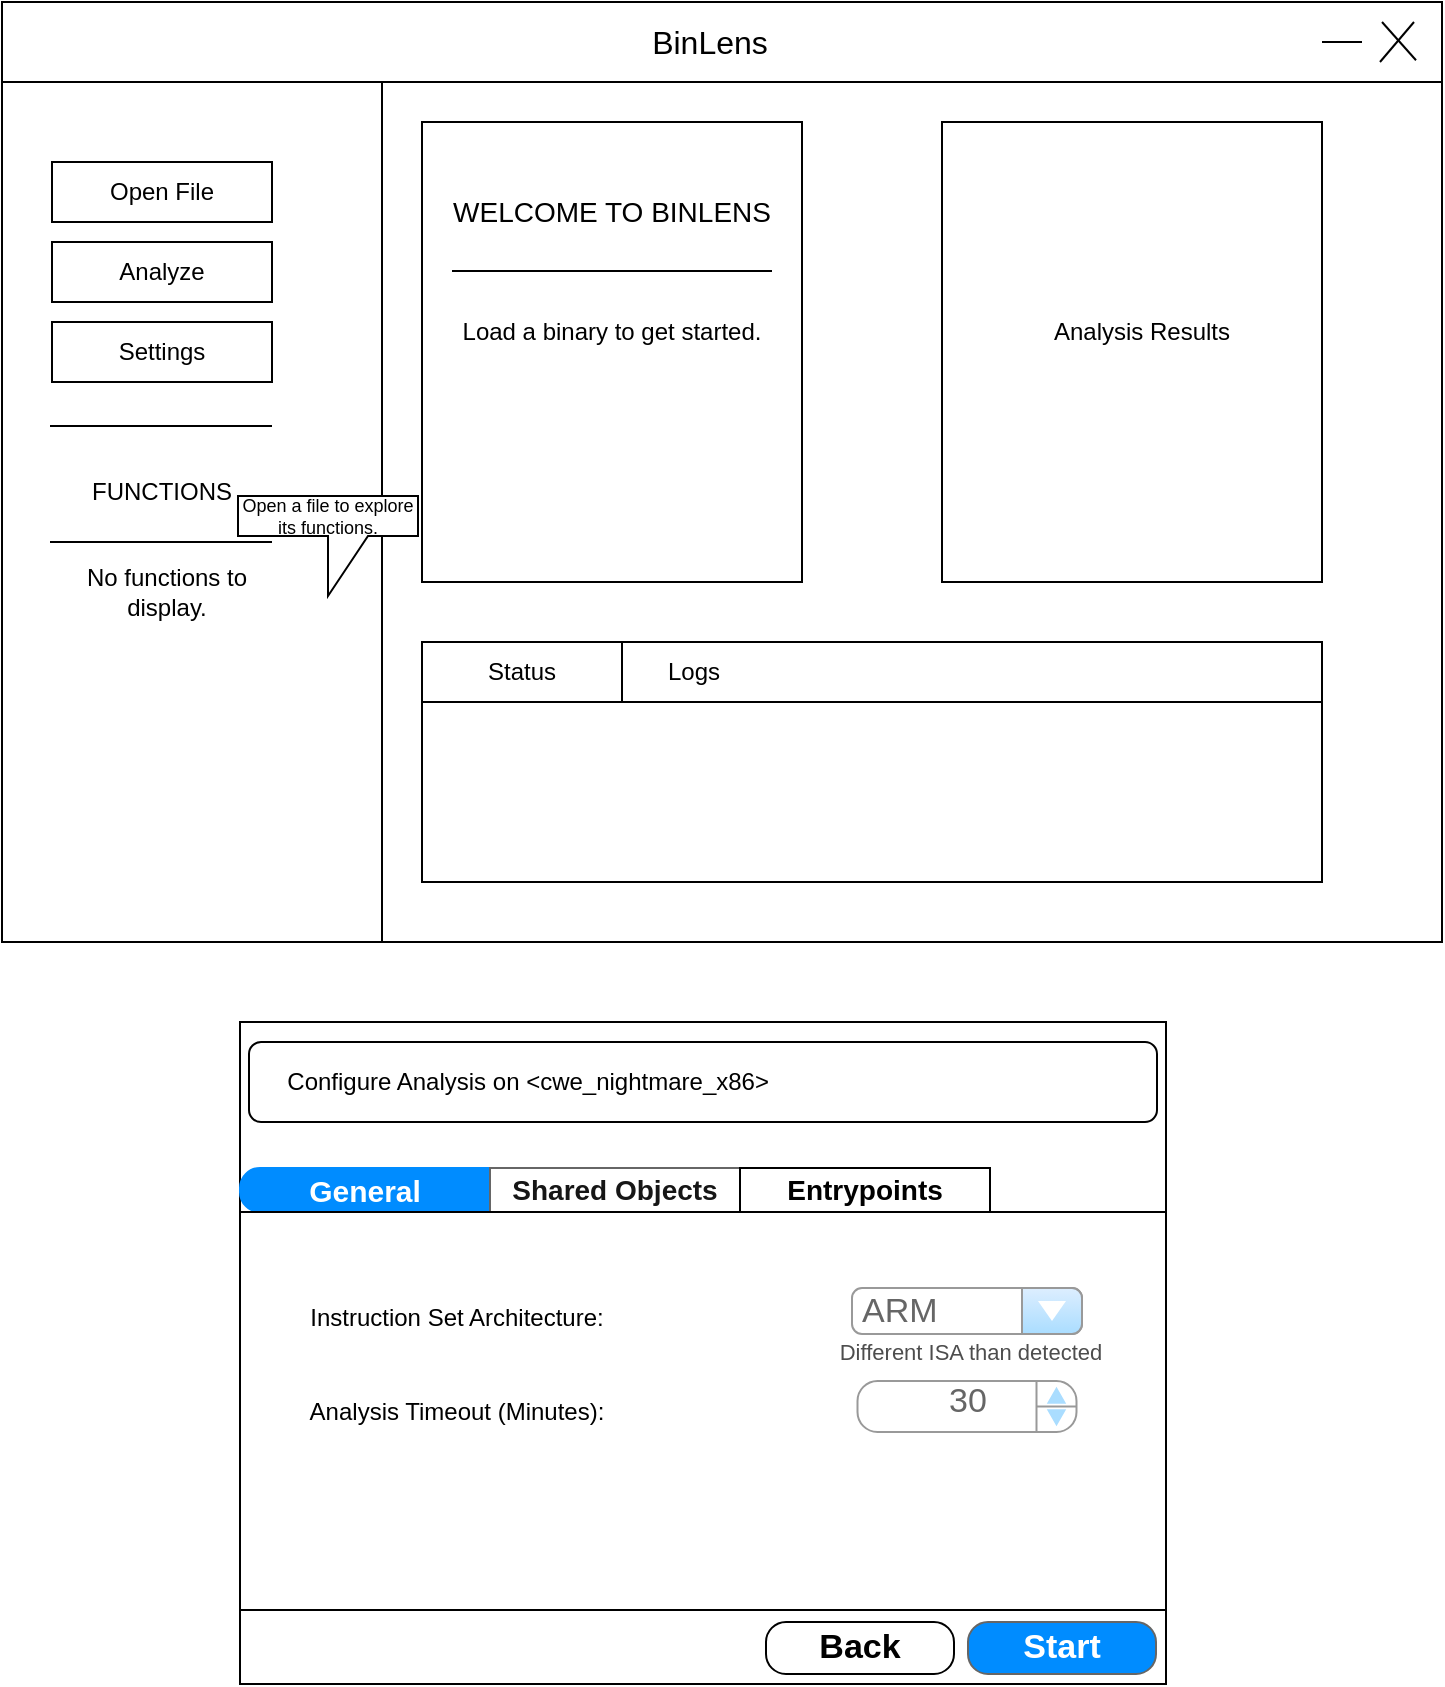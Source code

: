 <mxfile version="26.2.8">
  <diagram id="C5RBs43oDa-KdzZeNtuy" name="Page-1">
    <mxGraphModel dx="998" dy="624" grid="0" gridSize="10" guides="1" tooltips="1" connect="1" arrows="1" fold="1" page="1" pageScale="1" pageWidth="827" pageHeight="1169" math="0" shadow="0">
      <root>
        <mxCell id="WIyWlLk6GJQsqaUBKTNV-0" />
        <mxCell id="WIyWlLk6GJQsqaUBKTNV-1" parent="WIyWlLk6GJQsqaUBKTNV-0" />
        <mxCell id="zRiNowk44RKucs-n3Oza-0" value="" style="rounded=0;whiteSpace=wrap;html=1;" vertex="1" parent="WIyWlLk6GJQsqaUBKTNV-1">
          <mxGeometry x="60" y="90" width="720" height="470" as="geometry" />
        </mxCell>
        <mxCell id="zRiNowk44RKucs-n3Oza-2" value="" style="rounded=0;whiteSpace=wrap;html=1;" vertex="1" parent="WIyWlLk6GJQsqaUBKTNV-1">
          <mxGeometry x="60" y="90" width="720" height="40" as="geometry" />
        </mxCell>
        <mxCell id="zRiNowk44RKucs-n3Oza-3" value="BinLens" style="text;html=1;align=center;verticalAlign=middle;whiteSpace=wrap;rounded=0;fontSize=16;" vertex="1" parent="WIyWlLk6GJQsqaUBKTNV-1">
          <mxGeometry x="376" y="95" width="76" height="30" as="geometry" />
        </mxCell>
        <mxCell id="zRiNowk44RKucs-n3Oza-5" value="" style="swimlane;startSize=0;" vertex="1" parent="WIyWlLk6GJQsqaUBKTNV-1">
          <mxGeometry x="60" y="130" width="190" height="430" as="geometry" />
        </mxCell>
        <mxCell id="zRiNowk44RKucs-n3Oza-6" value="Open File" style="rounded=0;whiteSpace=wrap;html=1;" vertex="1" parent="zRiNowk44RKucs-n3Oza-5">
          <mxGeometry x="25" y="40" width="110" height="30" as="geometry" />
        </mxCell>
        <mxCell id="zRiNowk44RKucs-n3Oza-15" value="" style="endArrow=none;html=1;rounded=0;" edge="1" parent="zRiNowk44RKucs-n3Oza-5">
          <mxGeometry width="50" height="50" relative="1" as="geometry">
            <mxPoint x="135" y="172" as="sourcePoint" />
            <mxPoint x="24" y="172" as="targetPoint" />
          </mxGeometry>
        </mxCell>
        <mxCell id="zRiNowk44RKucs-n3Oza-19" value="FUNCTIONS" style="text;html=1;align=center;verticalAlign=middle;whiteSpace=wrap;rounded=0;" vertex="1" parent="zRiNowk44RKucs-n3Oza-5">
          <mxGeometry x="50" y="190" width="60" height="30" as="geometry" />
        </mxCell>
        <mxCell id="zRiNowk44RKucs-n3Oza-43" value="Open a file to explore its functions." style="shape=callout;whiteSpace=wrap;html=1;perimeter=calloutPerimeter;fontSize=9;" vertex="1" parent="zRiNowk44RKucs-n3Oza-5">
          <mxGeometry x="118" y="207" width="90" height="50" as="geometry" />
        </mxCell>
        <mxCell id="zRiNowk44RKucs-n3Oza-20" value="" style="endArrow=none;html=1;rounded=0;" edge="1" parent="zRiNowk44RKucs-n3Oza-5">
          <mxGeometry width="50" height="50" relative="1" as="geometry">
            <mxPoint x="135" y="230" as="sourcePoint" />
            <mxPoint x="24" y="230" as="targetPoint" />
          </mxGeometry>
        </mxCell>
        <mxCell id="zRiNowk44RKucs-n3Oza-42" value="No functions to display." style="text;html=1;align=center;verticalAlign=middle;whiteSpace=wrap;rounded=0;" vertex="1" parent="zRiNowk44RKucs-n3Oza-5">
          <mxGeometry x="25" y="240" width="115" height="30" as="geometry" />
        </mxCell>
        <mxCell id="zRiNowk44RKucs-n3Oza-9" value="Analyze" style="rounded=0;whiteSpace=wrap;html=1;" vertex="1" parent="WIyWlLk6GJQsqaUBKTNV-1">
          <mxGeometry x="85" y="210" width="110" height="30" as="geometry" />
        </mxCell>
        <mxCell id="zRiNowk44RKucs-n3Oza-11" value="Settings" style="rounded=0;whiteSpace=wrap;html=1;" vertex="1" parent="WIyWlLk6GJQsqaUBKTNV-1">
          <mxGeometry x="85" y="250" width="110" height="30" as="geometry" />
        </mxCell>
        <mxCell id="zRiNowk44RKucs-n3Oza-26" value="" style="rounded=0;whiteSpace=wrap;html=1;" vertex="1" parent="WIyWlLk6GJQsqaUBKTNV-1">
          <mxGeometry x="270" y="150" width="190" height="230" as="geometry" />
        </mxCell>
        <mxCell id="zRiNowk44RKucs-n3Oza-23" value="WELCOME TO BINLENS" style="text;html=1;align=center;verticalAlign=middle;whiteSpace=wrap;rounded=0;fontSize=14;" vertex="1" parent="WIyWlLk6GJQsqaUBKTNV-1">
          <mxGeometry x="270" y="180" width="190" height="30" as="geometry" />
        </mxCell>
        <mxCell id="zRiNowk44RKucs-n3Oza-24" value="" style="endArrow=none;html=1;rounded=0;" edge="1" parent="WIyWlLk6GJQsqaUBKTNV-1">
          <mxGeometry width="50" height="50" relative="1" as="geometry">
            <mxPoint x="445" y="224.5" as="sourcePoint" />
            <mxPoint x="285" y="224.5" as="targetPoint" />
          </mxGeometry>
        </mxCell>
        <mxCell id="zRiNowk44RKucs-n3Oza-25" value="Load a binary to get started." style="text;html=1;align=center;verticalAlign=middle;whiteSpace=wrap;rounded=0;" vertex="1" parent="WIyWlLk6GJQsqaUBKTNV-1">
          <mxGeometry x="285" y="240" width="160" height="30" as="geometry" />
        </mxCell>
        <mxCell id="zRiNowk44RKucs-n3Oza-28" value="" style="rounded=0;whiteSpace=wrap;html=1;" vertex="1" parent="WIyWlLk6GJQsqaUBKTNV-1">
          <mxGeometry x="530" y="150" width="190" height="230" as="geometry" />
        </mxCell>
        <mxCell id="zRiNowk44RKucs-n3Oza-29" value="Analysis Results" style="text;html=1;align=center;verticalAlign=middle;whiteSpace=wrap;rounded=0;" vertex="1" parent="WIyWlLk6GJQsqaUBKTNV-1">
          <mxGeometry x="560" y="240" width="140" height="30" as="geometry" />
        </mxCell>
        <mxCell id="zRiNowk44RKucs-n3Oza-30" value="" style="rounded=0;whiteSpace=wrap;html=1;" vertex="1" parent="WIyWlLk6GJQsqaUBKTNV-1">
          <mxGeometry x="270" y="410" width="450" height="120" as="geometry" />
        </mxCell>
        <mxCell id="zRiNowk44RKucs-n3Oza-31" value="" style="rounded=0;whiteSpace=wrap;html=1;" vertex="1" parent="WIyWlLk6GJQsqaUBKTNV-1">
          <mxGeometry x="270" y="410" width="450" height="30" as="geometry" />
        </mxCell>
        <mxCell id="zRiNowk44RKucs-n3Oza-32" value="" style="rounded=0;whiteSpace=wrap;html=1;" vertex="1" parent="WIyWlLk6GJQsqaUBKTNV-1">
          <mxGeometry x="270" y="410" width="100" height="30" as="geometry" />
        </mxCell>
        <mxCell id="zRiNowk44RKucs-n3Oza-33" value="Status" style="text;html=1;align=center;verticalAlign=middle;whiteSpace=wrap;rounded=0;" vertex="1" parent="WIyWlLk6GJQsqaUBKTNV-1">
          <mxGeometry x="290" y="410" width="60" height="30" as="geometry" />
        </mxCell>
        <mxCell id="zRiNowk44RKucs-n3Oza-35" value="Logs" style="text;html=1;align=center;verticalAlign=middle;whiteSpace=wrap;rounded=0;" vertex="1" parent="WIyWlLk6GJQsqaUBKTNV-1">
          <mxGeometry x="376" y="410" width="60" height="30" as="geometry" />
        </mxCell>
        <mxCell id="zRiNowk44RKucs-n3Oza-38" value="" style="endArrow=none;html=1;rounded=0;entryX=0.965;entryY=0.862;entryDx=0;entryDy=0;entryPerimeter=0;" edge="1" parent="WIyWlLk6GJQsqaUBKTNV-1">
          <mxGeometry width="50" height="50" relative="1" as="geometry">
            <mxPoint x="750" y="100" as="sourcePoint" />
            <mxPoint x="767" y="119.13" as="targetPoint" />
          </mxGeometry>
        </mxCell>
        <mxCell id="zRiNowk44RKucs-n3Oza-40" value="" style="endArrow=none;html=1;rounded=0;" edge="1" parent="WIyWlLk6GJQsqaUBKTNV-1">
          <mxGeometry width="50" height="50" relative="1" as="geometry">
            <mxPoint x="766" y="100" as="sourcePoint" />
            <mxPoint x="749" y="120" as="targetPoint" />
          </mxGeometry>
        </mxCell>
        <mxCell id="zRiNowk44RKucs-n3Oza-41" value="" style="endArrow=none;html=1;rounded=0;" edge="1" parent="WIyWlLk6GJQsqaUBKTNV-1">
          <mxGeometry width="50" height="50" relative="1" as="geometry">
            <mxPoint x="720" y="110" as="sourcePoint" />
            <mxPoint x="720" y="110" as="targetPoint" />
            <Array as="points">
              <mxPoint x="740" y="110" />
            </Array>
          </mxGeometry>
        </mxCell>
        <mxCell id="zRiNowk44RKucs-n3Oza-45" value="" style="rounded=0;whiteSpace=wrap;html=1;" vertex="1" parent="WIyWlLk6GJQsqaUBKTNV-1">
          <mxGeometry x="179" y="600" width="463" height="331" as="geometry" />
        </mxCell>
        <mxCell id="zRiNowk44RKucs-n3Oza-46" value="&amp;nbsp; &amp;nbsp; &amp;nbsp;Configure Analysis on &amp;lt;cwe_nightmare_x86&amp;gt;" style="rounded=1;whiteSpace=wrap;html=1;align=left;" vertex="1" parent="WIyWlLk6GJQsqaUBKTNV-1">
          <mxGeometry x="183.5" y="610" width="454" height="40" as="geometry" />
        </mxCell>
        <mxCell id="zRiNowk44RKucs-n3Oza-47" value="Start" style="strokeWidth=1;shadow=0;dashed=0;align=center;html=1;shape=mxgraph.mockup.buttons.button;strokeColor=#666666;fontColor=#ffffff;mainText=;buttonStyle=round;fontSize=17;fontStyle=1;fillColor=#008cff;whiteSpace=wrap;" vertex="1" parent="WIyWlLk6GJQsqaUBKTNV-1">
          <mxGeometry x="543" y="900" width="94" height="26" as="geometry" />
        </mxCell>
        <mxCell id="zRiNowk44RKucs-n3Oza-108" value="" style="swimlane;shape=mxgraph.bootstrap.anchor;strokeColor=#666666;fillColor=#ffffff;fontColor=#161616;fontStyle=0;childLayout=stackLayout;horizontal=0;startSize=0;horizontalStack=1;resizeParent=1;resizeParentMax=0;resizeLast=0;collapsible=0;marginBottom=0;whiteSpace=wrap;html=1;fontSize=14;" vertex="1" parent="WIyWlLk6GJQsqaUBKTNV-1">
          <mxGeometry x="179" y="673" width="250" height="22" as="geometry" />
        </mxCell>
        <mxCell id="zRiNowk44RKucs-n3Oza-109" value="General" style="text;strokeColor=#008CFF;align=center;verticalAlign=middle;spacingLeft=10;spacingRight=10;overflow=hidden;points=[[0,0.5],[1,0.5]];portConstraint=eastwest;rotatable=0;whiteSpace=wrap;html=1;shape=mxgraph.mockup.leftButton;rSize=10;fillColor=#008CFF;fontColor=#ffffff;fontSize=15;fontStyle=1;" vertex="1" parent="zRiNowk44RKucs-n3Oza-108">
          <mxGeometry width="125" height="22" as="geometry" />
        </mxCell>
        <mxCell id="zRiNowk44RKucs-n3Oza-110" value="Shared Objects" style="text;strokeColor=inherit;align=center;verticalAlign=middle;spacingLeft=10;spacingRight=10;overflow=hidden;points=[[0,0.5],[1,0.5]];portConstraint=eastwest;rotatable=0;whiteSpace=wrap;html=1;rSize=5;fillColor=inherit;fontColor=inherit;fontSize=14;fontStyle=1;" vertex="1" parent="zRiNowk44RKucs-n3Oza-108">
          <mxGeometry x="125" width="125" height="22" as="geometry" />
        </mxCell>
        <mxCell id="zRiNowk44RKucs-n3Oza-111" value="&lt;font&gt;Entrypoints&lt;/font&gt;" style="text;strokeColor=inherit;align=center;verticalAlign=middle;spacingLeft=10;spacingRight=10;overflow=hidden;points=[[0,0.5],[1,0.5]];portConstraint=eastwest;rotatable=0;whiteSpace=wrap;html=1;rSize=5;fillColor=inherit;fontColor=default;fontSize=14;fontStyle=1;" vertex="1" parent="WIyWlLk6GJQsqaUBKTNV-1">
          <mxGeometry x="429" y="673" width="125" height="22" as="geometry" />
        </mxCell>
        <mxCell id="zRiNowk44RKucs-n3Oza-115" value="Back" style="strokeWidth=1;shadow=0;dashed=0;align=center;html=1;shape=mxgraph.mockup.buttons.button;mainText=;buttonStyle=round;fontSize=17;fontStyle=1;whiteSpace=wrap;" vertex="1" parent="WIyWlLk6GJQsqaUBKTNV-1">
          <mxGeometry x="442" y="900" width="94" height="26" as="geometry" />
        </mxCell>
        <mxCell id="zRiNowk44RKucs-n3Oza-116" value="" style="rounded=0;whiteSpace=wrap;html=1;" vertex="1" parent="WIyWlLk6GJQsqaUBKTNV-1">
          <mxGeometry x="179" y="695" width="463" height="199" as="geometry" />
        </mxCell>
        <mxCell id="zRiNowk44RKucs-n3Oza-117" value="Instruction Set Architecture:" style="text;html=1;align=center;verticalAlign=middle;whiteSpace=wrap;rounded=0;" vertex="1" parent="WIyWlLk6GJQsqaUBKTNV-1">
          <mxGeometry x="194" y="733" width="187" height="30" as="geometry" />
        </mxCell>
        <mxCell id="zRiNowk44RKucs-n3Oza-118" value="Analysis Timeout (Minutes):" style="text;html=1;align=center;verticalAlign=middle;whiteSpace=wrap;rounded=0;" vertex="1" parent="WIyWlLk6GJQsqaUBKTNV-1">
          <mxGeometry x="194" y="779.5" width="187" height="30" as="geometry" />
        </mxCell>
        <mxCell id="zRiNowk44RKucs-n3Oza-123" value="ARM" style="strokeWidth=1;shadow=0;dashed=0;align=center;html=1;shape=mxgraph.mockup.forms.comboBox;strokeColor=#999999;fillColor=#ddeeff;align=left;fillColor2=#aaddff;mainText=;fontColor=#666666;fontSize=17;spacingLeft=3;" vertex="1" parent="WIyWlLk6GJQsqaUBKTNV-1">
          <mxGeometry x="485" y="733" width="115" height="23" as="geometry" />
        </mxCell>
        <mxCell id="zRiNowk44RKucs-n3Oza-124" value="30" style="strokeWidth=1;shadow=0;dashed=0;align=center;html=1;shape=mxgraph.mockup.forms.spinner;strokeColor=#999999;spinLayout=right;spinStyle=normal;adjStyle=triangle;fillColor=#aaddff;fontSize=17;fontColor=#666666;mainText=;html=1;overflow=fill;" vertex="1" parent="WIyWlLk6GJQsqaUBKTNV-1">
          <mxGeometry x="487.75" y="779.5" width="109.5" height="25.5" as="geometry" />
        </mxCell>
        <mxCell id="zRiNowk44RKucs-n3Oza-125" value="Different ISA than detected" style="text;html=1;align=center;verticalAlign=middle;whiteSpace=wrap;rounded=0;fontSize=11;fontColor=#4D4D4D;" vertex="1" parent="WIyWlLk6GJQsqaUBKTNV-1">
          <mxGeometry x="403" y="749.5" width="283" height="30" as="geometry" />
        </mxCell>
      </root>
    </mxGraphModel>
  </diagram>
</mxfile>
